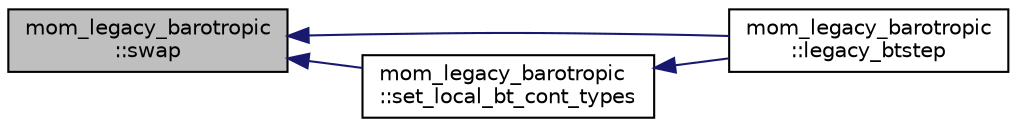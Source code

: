 digraph "mom_legacy_barotropic::swap"
{
 // INTERACTIVE_SVG=YES
  edge [fontname="Helvetica",fontsize="10",labelfontname="Helvetica",labelfontsize="10"];
  node [fontname="Helvetica",fontsize="10",shape=record];
  rankdir="LR";
  Node81 [label="mom_legacy_barotropic\l::swap",height=0.2,width=0.4,color="black", fillcolor="grey75", style="filled", fontcolor="black"];
  Node81 -> Node82 [dir="back",color="midnightblue",fontsize="10",style="solid",fontname="Helvetica"];
  Node82 [label="mom_legacy_barotropic\l::legacy_btstep",height=0.2,width=0.4,color="black", fillcolor="white", style="filled",URL="$namespacemom__legacy__barotropic.html#ae039a54a1c82e3f4f53539e5dc2de6ea"];
  Node81 -> Node83 [dir="back",color="midnightblue",fontsize="10",style="solid",fontname="Helvetica"];
  Node83 [label="mom_legacy_barotropic\l::set_local_bt_cont_types",height=0.2,width=0.4,color="black", fillcolor="white", style="filled",URL="$namespacemom__legacy__barotropic.html#a6e0524c05da903129f241c22f666d058"];
  Node83 -> Node82 [dir="back",color="midnightblue",fontsize="10",style="solid",fontname="Helvetica"];
}
